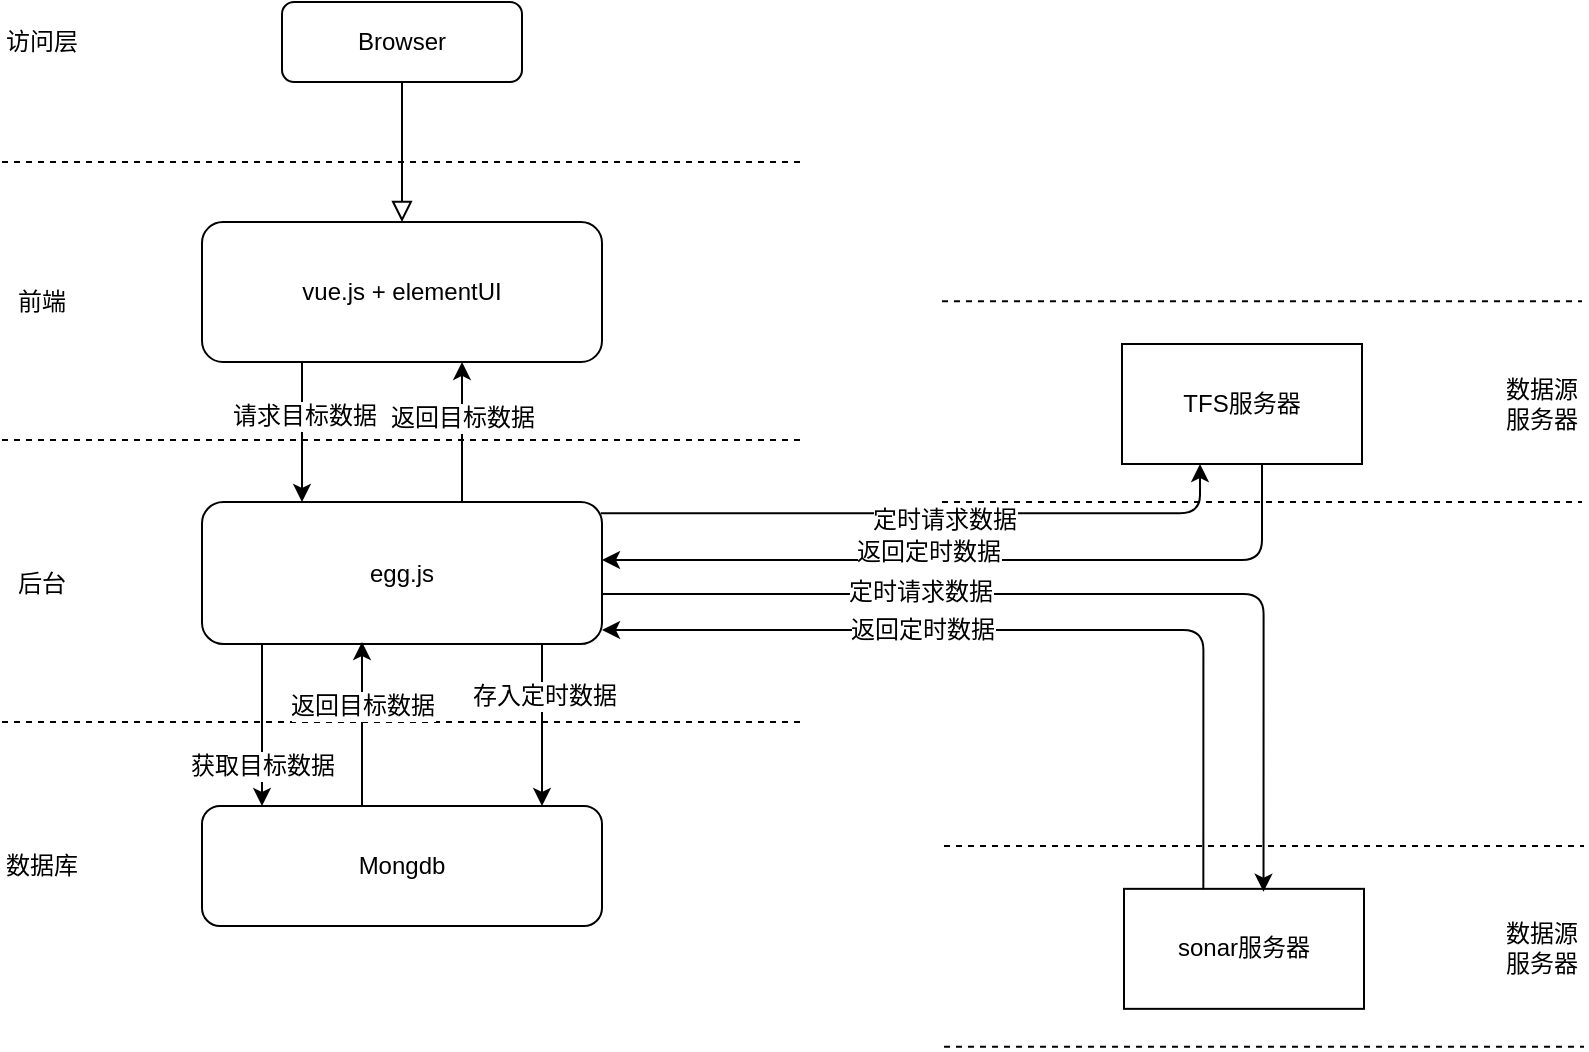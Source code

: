 <mxfile version="14.9.2" type="github">
  <diagram id="C5RBs43oDa-KdzZeNtuy" name="Page-1">
    <mxGraphModel dx="1185" dy="662" grid="1" gridSize="10" guides="1" tooltips="1" connect="1" arrows="1" fold="1" page="1" pageScale="1" pageWidth="827" pageHeight="1169" math="0" shadow="0">
      <root>
        <mxCell id="WIyWlLk6GJQsqaUBKTNV-0" />
        <mxCell id="WIyWlLk6GJQsqaUBKTNV-1" parent="WIyWlLk6GJQsqaUBKTNV-0" />
        <mxCell id="WIyWlLk6GJQsqaUBKTNV-2" value="" style="rounded=0;html=1;jettySize=auto;orthogonalLoop=1;fontSize=11;endArrow=block;endFill=0;endSize=8;strokeWidth=1;shadow=0;labelBackgroundColor=none;edgeStyle=orthogonalEdgeStyle;exitX=0.5;exitY=1;exitDx=0;exitDy=0;" parent="WIyWlLk6GJQsqaUBKTNV-1" source="WIyWlLk6GJQsqaUBKTNV-3" edge="1">
          <mxGeometry relative="1" as="geometry">
            <mxPoint x="250" y="210.0" as="sourcePoint" />
            <mxPoint x="250" y="290" as="targetPoint" />
          </mxGeometry>
        </mxCell>
        <mxCell id="WIyWlLk6GJQsqaUBKTNV-3" value="Browser" style="rounded=1;whiteSpace=wrap;html=1;fontSize=12;glass=0;strokeWidth=1;shadow=0;" parent="WIyWlLk6GJQsqaUBKTNV-1" vertex="1">
          <mxGeometry x="190" y="180" width="120" height="40" as="geometry" />
        </mxCell>
        <mxCell id="jq6u_ONpxDWR8st99hKC-2" value="" style="endArrow=classic;html=1;entryX=0.25;entryY=0;entryDx=0;entryDy=0;" edge="1" parent="WIyWlLk6GJQsqaUBKTNV-1" target="jq6u_ONpxDWR8st99hKC-4">
          <mxGeometry width="50" height="50" relative="1" as="geometry">
            <mxPoint x="200" y="360" as="sourcePoint" />
            <mxPoint x="250" y="430" as="targetPoint" />
          </mxGeometry>
        </mxCell>
        <mxCell id="jq6u_ONpxDWR8st99hKC-67" value="请求目标数据" style="edgeLabel;html=1;align=center;verticalAlign=middle;resizable=0;points=[];fontSize=12;" vertex="1" connectable="0" parent="jq6u_ONpxDWR8st99hKC-2">
          <mxGeometry x="-0.248" y="1" relative="1" as="geometry">
            <mxPoint as="offset" />
          </mxGeometry>
        </mxCell>
        <mxCell id="jq6u_ONpxDWR8st99hKC-3" value="vue.js + elementUI" style="rounded=1;whiteSpace=wrap;html=1;" vertex="1" parent="WIyWlLk6GJQsqaUBKTNV-1">
          <mxGeometry x="150" y="290" width="200" height="70" as="geometry" />
        </mxCell>
        <mxCell id="jq6u_ONpxDWR8st99hKC-4" value="egg.js" style="rounded=1;whiteSpace=wrap;html=1;" vertex="1" parent="WIyWlLk6GJQsqaUBKTNV-1">
          <mxGeometry x="150" y="430" width="200" height="71" as="geometry" />
        </mxCell>
        <mxCell id="jq6u_ONpxDWR8st99hKC-7" value="" style="endArrow=none;dashed=1;html=1;fontSize=12;" edge="1" parent="WIyWlLk6GJQsqaUBKTNV-1">
          <mxGeometry width="50" height="50" relative="1" as="geometry">
            <mxPoint x="50" y="260" as="sourcePoint" />
            <mxPoint x="450" y="260" as="targetPoint" />
          </mxGeometry>
        </mxCell>
        <mxCell id="jq6u_ONpxDWR8st99hKC-8" value="访问层" style="text;html=1;strokeColor=none;fillColor=none;align=center;verticalAlign=middle;whiteSpace=wrap;rounded=0;fontSize=12;" vertex="1" parent="WIyWlLk6GJQsqaUBKTNV-1">
          <mxGeometry x="50" y="190" width="40" height="20" as="geometry" />
        </mxCell>
        <mxCell id="jq6u_ONpxDWR8st99hKC-9" value="" style="endArrow=none;dashed=1;html=1;fontSize=12;" edge="1" parent="WIyWlLk6GJQsqaUBKTNV-1">
          <mxGeometry width="50" height="50" relative="1" as="geometry">
            <mxPoint x="50" y="399" as="sourcePoint" />
            <mxPoint x="450" y="399" as="targetPoint" />
          </mxGeometry>
        </mxCell>
        <mxCell id="jq6u_ONpxDWR8st99hKC-12" value="前端" style="text;html=1;strokeColor=none;fillColor=none;align=center;verticalAlign=middle;whiteSpace=wrap;rounded=0;fontSize=12;" vertex="1" parent="WIyWlLk6GJQsqaUBKTNV-1">
          <mxGeometry x="50" y="320" width="40" height="20" as="geometry" />
        </mxCell>
        <mxCell id="jq6u_ONpxDWR8st99hKC-13" value="后台" style="text;html=1;strokeColor=none;fillColor=none;align=center;verticalAlign=middle;whiteSpace=wrap;rounded=0;fontSize=12;" vertex="1" parent="WIyWlLk6GJQsqaUBKTNV-1">
          <mxGeometry x="50" y="461" width="40" height="20" as="geometry" />
        </mxCell>
        <mxCell id="jq6u_ONpxDWR8st99hKC-21" value="" style="endArrow=classic;html=1;exitX=0.5;exitY=1;exitDx=0;exitDy=0;entryX=0.5;entryY=0;entryDx=0;entryDy=0;" edge="1" parent="WIyWlLk6GJQsqaUBKTNV-1">
          <mxGeometry width="50" height="50" relative="1" as="geometry">
            <mxPoint x="180" y="501.0" as="sourcePoint" />
            <mxPoint x="180" y="582" as="targetPoint" />
          </mxGeometry>
        </mxCell>
        <mxCell id="jq6u_ONpxDWR8st99hKC-59" value="获取目标数据" style="edgeLabel;html=1;align=center;verticalAlign=middle;resizable=0;points=[];fontSize=12;" vertex="1" connectable="0" parent="jq6u_ONpxDWR8st99hKC-21">
          <mxGeometry x="0.51" relative="1" as="geometry">
            <mxPoint as="offset" />
          </mxGeometry>
        </mxCell>
        <mxCell id="jq6u_ONpxDWR8st99hKC-22" value="Mongdb" style="rounded=1;whiteSpace=wrap;html=1;" vertex="1" parent="WIyWlLk6GJQsqaUBKTNV-1">
          <mxGeometry x="150" y="582" width="200" height="60" as="geometry" />
        </mxCell>
        <mxCell id="jq6u_ONpxDWR8st99hKC-23" value="" style="endArrow=none;dashed=1;html=1;fontSize=12;" edge="1" parent="WIyWlLk6GJQsqaUBKTNV-1">
          <mxGeometry width="50" height="50" relative="1" as="geometry">
            <mxPoint x="50" y="540" as="sourcePoint" />
            <mxPoint x="450" y="540" as="targetPoint" />
          </mxGeometry>
        </mxCell>
        <mxCell id="jq6u_ONpxDWR8st99hKC-24" value="数据库" style="text;html=1;strokeColor=none;fillColor=none;align=center;verticalAlign=middle;whiteSpace=wrap;rounded=0;fontSize=12;" vertex="1" parent="WIyWlLk6GJQsqaUBKTNV-1">
          <mxGeometry x="50" y="602" width="40" height="20" as="geometry" />
        </mxCell>
        <mxCell id="jq6u_ONpxDWR8st99hKC-25" value="TFS服务器" style="rounded=0;whiteSpace=wrap;html=1;fontSize=12;verticalAlign=middle;align=center;horizontal=1;" vertex="1" parent="WIyWlLk6GJQsqaUBKTNV-1">
          <mxGeometry x="610" y="351" width="120" height="60" as="geometry" />
        </mxCell>
        <mxCell id="jq6u_ONpxDWR8st99hKC-35" value="" style="endArrow=none;dashed=1;html=1;fontSize=12;" edge="1" parent="WIyWlLk6GJQsqaUBKTNV-1">
          <mxGeometry width="50" height="50" relative="1" as="geometry">
            <mxPoint x="520" y="329.58" as="sourcePoint" />
            <mxPoint x="840" y="329.58" as="targetPoint" />
          </mxGeometry>
        </mxCell>
        <mxCell id="jq6u_ONpxDWR8st99hKC-36" value="" style="endArrow=none;dashed=1;html=1;fontSize=12;" edge="1" parent="WIyWlLk6GJQsqaUBKTNV-1">
          <mxGeometry width="50" height="50" relative="1" as="geometry">
            <mxPoint x="520" y="430.0" as="sourcePoint" />
            <mxPoint x="840" y="430.0" as="targetPoint" />
          </mxGeometry>
        </mxCell>
        <mxCell id="jq6u_ONpxDWR8st99hKC-39" value="sonar服务器" style="rounded=0;whiteSpace=wrap;html=1;fontSize=12;verticalAlign=middle;align=center;horizontal=1;" vertex="1" parent="WIyWlLk6GJQsqaUBKTNV-1">
          <mxGeometry x="611" y="623.42" width="120" height="60" as="geometry" />
        </mxCell>
        <mxCell id="jq6u_ONpxDWR8st99hKC-43" value="" style="endArrow=none;dashed=1;html=1;fontSize=12;" edge="1" parent="WIyWlLk6GJQsqaUBKTNV-1">
          <mxGeometry width="50" height="50" relative="1" as="geometry">
            <mxPoint x="521" y="602.0" as="sourcePoint" />
            <mxPoint x="841" y="602.0" as="targetPoint" />
          </mxGeometry>
        </mxCell>
        <mxCell id="jq6u_ONpxDWR8st99hKC-44" value="" style="endArrow=none;dashed=1;html=1;fontSize=12;" edge="1" parent="WIyWlLk6GJQsqaUBKTNV-1">
          <mxGeometry width="50" height="50" relative="1" as="geometry">
            <mxPoint x="521" y="702.42" as="sourcePoint" />
            <mxPoint x="841" y="702.42" as="targetPoint" />
          </mxGeometry>
        </mxCell>
        <mxCell id="jq6u_ONpxDWR8st99hKC-45" value="" style="edgeStyle=segmentEdgeStyle;endArrow=classic;html=1;fontSize=12;verticalAlign=middle;exitX=0.997;exitY=0.135;exitDx=0;exitDy=0;exitPerimeter=0;" edge="1" parent="WIyWlLk6GJQsqaUBKTNV-1">
          <mxGeometry width="50" height="50" relative="1" as="geometry">
            <mxPoint x="349.4" y="435.585" as="sourcePoint" />
            <mxPoint x="649" y="411" as="targetPoint" />
          </mxGeometry>
        </mxCell>
        <mxCell id="jq6u_ONpxDWR8st99hKC-46" value="定时请求数据" style="edgeLabel;html=1;align=center;verticalAlign=middle;resizable=0;points=[];fontSize=12;" vertex="1" connectable="0" parent="jq6u_ONpxDWR8st99hKC-45">
          <mxGeometry x="0.055" y="-3" relative="1" as="geometry">
            <mxPoint as="offset" />
          </mxGeometry>
        </mxCell>
        <mxCell id="jq6u_ONpxDWR8st99hKC-47" value="" style="edgeStyle=segmentEdgeStyle;endArrow=classic;html=1;fontSize=12;verticalAlign=middle;" edge="1" parent="WIyWlLk6GJQsqaUBKTNV-1" target="jq6u_ONpxDWR8st99hKC-4">
          <mxGeometry width="50" height="50" relative="1" as="geometry">
            <mxPoint x="680" y="411" as="sourcePoint" />
            <mxPoint x="352" y="459" as="targetPoint" />
            <Array as="points">
              <mxPoint x="680" y="459" />
            </Array>
          </mxGeometry>
        </mxCell>
        <mxCell id="jq6u_ONpxDWR8st99hKC-48" value="返回定时数据" style="edgeLabel;html=1;align=center;verticalAlign=middle;resizable=0;points=[];fontSize=12;" vertex="1" connectable="0" parent="jq6u_ONpxDWR8st99hKC-47">
          <mxGeometry x="0.137" y="-1" relative="1" as="geometry">
            <mxPoint y="-3" as="offset" />
          </mxGeometry>
        </mxCell>
        <mxCell id="jq6u_ONpxDWR8st99hKC-49" value="" style="edgeStyle=segmentEdgeStyle;endArrow=classic;html=1;fontSize=12;verticalAlign=middle;entryX=0.698;entryY=0.024;entryDx=0;entryDy=0;entryPerimeter=0;" edge="1" parent="WIyWlLk6GJQsqaUBKTNV-1">
          <mxGeometry width="50" height="50" relative="1" as="geometry">
            <mxPoint x="350" y="476" as="sourcePoint" />
            <mxPoint x="680.76" y="624.86" as="targetPoint" />
            <Array as="points">
              <mxPoint x="681" y="476" />
            </Array>
          </mxGeometry>
        </mxCell>
        <mxCell id="jq6u_ONpxDWR8st99hKC-51" value="定时请求数据" style="edgeLabel;html=1;align=center;verticalAlign=middle;resizable=0;points=[];fontSize=12;" vertex="1" connectable="0" parent="jq6u_ONpxDWR8st99hKC-49">
          <mxGeometry x="-0.336" y="1" relative="1" as="geometry">
            <mxPoint as="offset" />
          </mxGeometry>
        </mxCell>
        <mxCell id="jq6u_ONpxDWR8st99hKC-50" value="" style="edgeStyle=segmentEdgeStyle;endArrow=classic;html=1;fontSize=12;verticalAlign=middle;exitX=0.364;exitY=0.005;exitDx=0;exitDy=0;exitPerimeter=0;" edge="1" parent="WIyWlLk6GJQsqaUBKTNV-1">
          <mxGeometry width="50" height="50" relative="1" as="geometry">
            <mxPoint x="650.68" y="623.72" as="sourcePoint" />
            <mxPoint x="350" y="494" as="targetPoint" />
            <Array as="points">
              <mxPoint x="651" y="494" />
            </Array>
          </mxGeometry>
        </mxCell>
        <mxCell id="jq6u_ONpxDWR8st99hKC-66" value="返回定时数据" style="edgeLabel;html=1;align=center;verticalAlign=middle;resizable=0;points=[];fontSize=12;" vertex="1" connectable="0" parent="jq6u_ONpxDWR8st99hKC-50">
          <mxGeometry x="0.26" relative="1" as="geometry">
            <mxPoint as="offset" />
          </mxGeometry>
        </mxCell>
        <mxCell id="jq6u_ONpxDWR8st99hKC-53" value="" style="endArrow=classic;html=1;exitX=0.5;exitY=1;exitDx=0;exitDy=0;entryX=0.5;entryY=0;entryDx=0;entryDy=0;" edge="1" parent="WIyWlLk6GJQsqaUBKTNV-1">
          <mxGeometry width="50" height="50" relative="1" as="geometry">
            <mxPoint x="320" y="501" as="sourcePoint" />
            <mxPoint x="320" y="582" as="targetPoint" />
          </mxGeometry>
        </mxCell>
        <mxCell id="jq6u_ONpxDWR8st99hKC-56" value="存入定时数据" style="edgeLabel;html=1;align=center;verticalAlign=middle;resizable=0;points=[];fontSize=12;" vertex="1" connectable="0" parent="jq6u_ONpxDWR8st99hKC-53">
          <mxGeometry x="-0.374" y="1" relative="1" as="geometry">
            <mxPoint as="offset" />
          </mxGeometry>
        </mxCell>
        <mxCell id="jq6u_ONpxDWR8st99hKC-54" value="数据源服务器" style="text;html=1;strokeColor=none;fillColor=none;align=center;verticalAlign=middle;whiteSpace=wrap;rounded=0;fontSize=12;" vertex="1" parent="WIyWlLk6GJQsqaUBKTNV-1">
          <mxGeometry x="800" y="371" width="40" height="20" as="geometry" />
        </mxCell>
        <mxCell id="jq6u_ONpxDWR8st99hKC-55" value="" style="endArrow=classic;html=1;exitX=0.5;exitY=1;exitDx=0;exitDy=0;entryX=0.4;entryY=0.986;entryDx=0;entryDy=0;entryPerimeter=0;" edge="1" parent="WIyWlLk6GJQsqaUBKTNV-1" target="jq6u_ONpxDWR8st99hKC-4">
          <mxGeometry width="50" height="50" relative="1" as="geometry">
            <mxPoint x="230" y="582" as="sourcePoint" />
            <mxPoint x="230" y="663" as="targetPoint" />
          </mxGeometry>
        </mxCell>
        <mxCell id="jq6u_ONpxDWR8st99hKC-57" value="返回目标数据" style="edgeLabel;html=1;align=center;verticalAlign=middle;resizable=0;points=[];fontSize=12;" vertex="1" connectable="0" parent="jq6u_ONpxDWR8st99hKC-55">
          <mxGeometry x="0.215" relative="1" as="geometry">
            <mxPoint as="offset" />
          </mxGeometry>
        </mxCell>
        <mxCell id="jq6u_ONpxDWR8st99hKC-61" value="数据源服务器" style="text;html=1;strokeColor=none;fillColor=none;align=center;verticalAlign=middle;whiteSpace=wrap;rounded=0;fontSize=12;" vertex="1" parent="WIyWlLk6GJQsqaUBKTNV-1">
          <mxGeometry x="800" y="643.42" width="40" height="20" as="geometry" />
        </mxCell>
        <mxCell id="jq6u_ONpxDWR8st99hKC-62" value="" style="endArrow=classic;html=1;entryX=0.4;entryY=0.986;entryDx=0;entryDy=0;entryPerimeter=0;" edge="1" parent="WIyWlLk6GJQsqaUBKTNV-1">
          <mxGeometry width="50" height="50" relative="1" as="geometry">
            <mxPoint x="280" y="430" as="sourcePoint" />
            <mxPoint x="280" y="359.996" as="targetPoint" />
          </mxGeometry>
        </mxCell>
        <mxCell id="jq6u_ONpxDWR8st99hKC-63" value="返回目标数据" style="edgeLabel;html=1;align=center;verticalAlign=middle;resizable=0;points=[];fontSize=12;" vertex="1" connectable="0" parent="jq6u_ONpxDWR8st99hKC-62">
          <mxGeometry x="0.215" relative="1" as="geometry">
            <mxPoint as="offset" />
          </mxGeometry>
        </mxCell>
      </root>
    </mxGraphModel>
  </diagram>
</mxfile>
